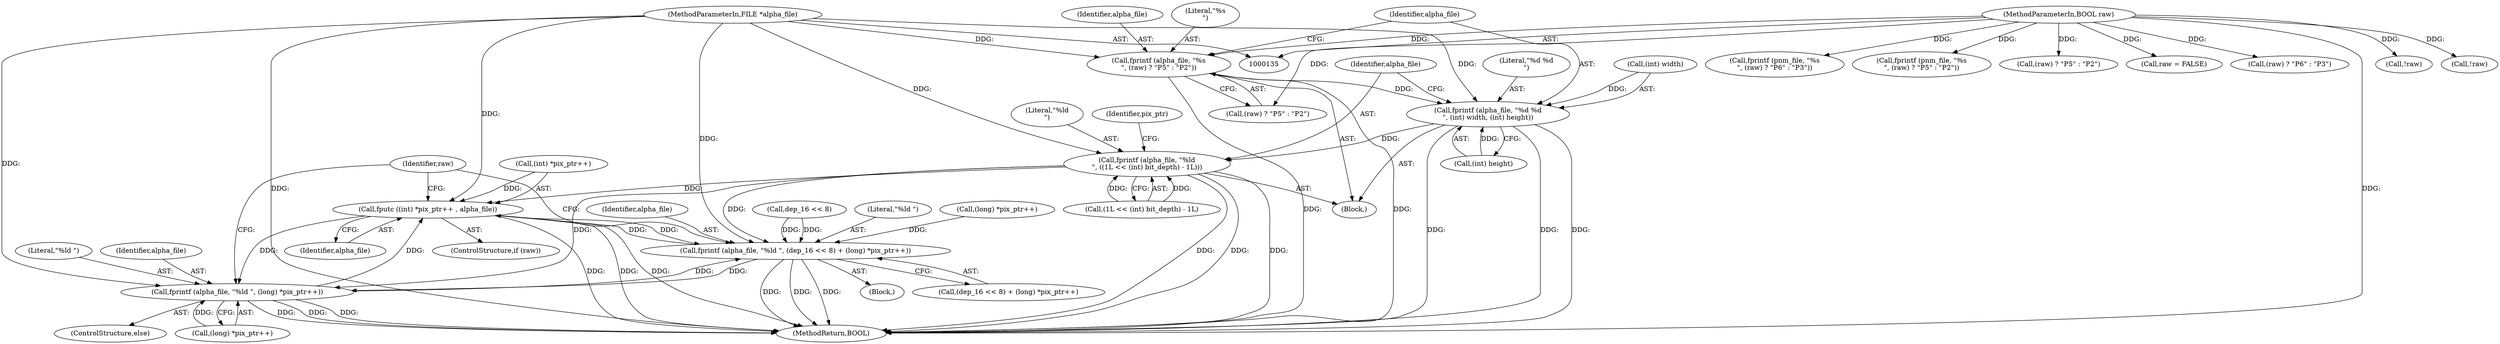 digraph "0_Android_9d4853418ab2f754c2b63e091c29c5529b8b86ca_157@API" {
"1000569" [label="(Call,fprintf (alpha_file, \"%s\n\", (raw) ? \"P5\" : \"P2\"))"];
"1000138" [label="(MethodParameterIn,FILE *alpha_file)"];
"1000139" [label="(MethodParameterIn,BOOL raw)"];
"1000576" [label="(Call,fprintf (alpha_file, \"%d %d\n\", (int) width, (int) height))"];
"1000585" [label="(Call,fprintf (alpha_file, \"%ld\n\", ((1L << (int) bit_depth) - 1L)))"];
"1000692" [label="(Call,fputc ((int) *pix_ptr++ , alpha_file))"];
"1000712" [label="(Call,fprintf (alpha_file, \"%ld \", (dep_16 << 8) + (long) *pix_ptr++))"];
"1000725" [label="(Call,fprintf (alpha_file, \"%ld \", (long) *pix_ptr++))"];
"1000138" [label="(MethodParameterIn,FILE *alpha_file)"];
"1000693" [label="(Call,(int) *pix_ptr++)"];
"1000532" [label="(Call,fprintf (pnm_file, \"%s\n\", (raw) ? \"P6\" : \"P3\"))"];
"1000690" [label="(ControlStructure,if (raw))"];
"1000496" [label="(Call,fprintf (pnm_file, \"%s\n\", (raw) ? \"P5\" : \"P2\"))"];
"1000727" [label="(Literal,\"%ld \")"];
"1000725" [label="(Call,fprintf (alpha_file, \"%ld \", (long) *pix_ptr++))"];
"1000499" [label="(Call,(raw) ? \"P5\" : \"P2\")"];
"1000719" [label="(Call,(long) *pix_ptr++)"];
"1000724" [label="(ControlStructure,else)"];
"1000712" [label="(Call,fprintf (alpha_file, \"%ld \", (dep_16 << 8) + (long) *pix_ptr++))"];
"1000577" [label="(Identifier,alpha_file)"];
"1000334" [label="(Call,raw = FALSE)"];
"1000692" [label="(Call,fputc ((int) *pix_ptr++ , alpha_file))"];
"1000535" [label="(Call,(raw) ? \"P6\" : \"P3\")"];
"1000713" [label="(Identifier,alpha_file)"];
"1000698" [label="(Identifier,alpha_file)"];
"1000704" [label="(Block,)"];
"1000714" [label="(Literal,\"%ld \")"];
"1000585" [label="(Call,fprintf (alpha_file, \"%ld\n\", ((1L << (int) bit_depth) - 1L)))"];
"1000569" [label="(Call,fprintf (alpha_file, \"%s\n\", (raw) ? \"P5\" : \"P2\"))"];
"1000571" [label="(Literal,\"%s\n\")"];
"1000576" [label="(Call,fprintf (alpha_file, \"%d %d\n\", (int) width, (int) height))"];
"1000572" [label="(Call,(raw) ? \"P5\" : \"P2\")"];
"1000775" [label="(MethodReturn,BOOL)"];
"1000582" [label="(Call,(int) height)"];
"1000588" [label="(Call,(1L << (int) bit_depth) - 1L)"];
"1000568" [label="(Block,)"];
"1000746" [label="(Call,!raw)"];
"1000587" [label="(Literal,\"%ld\n\")"];
"1000735" [label="(Identifier,raw)"];
"1000715" [label="(Call,(dep_16 << 8) + (long) *pix_ptr++)"];
"1000728" [label="(Call,(long) *pix_ptr++)"];
"1000726" [label="(Identifier,alpha_file)"];
"1000139" [label="(MethodParameterIn,BOOL raw)"];
"1000586" [label="(Identifier,alpha_file)"];
"1000596" [label="(Identifier,pix_ptr)"];
"1000716" [label="(Call,dep_16 << 8)"];
"1000578" [label="(Literal,\"%d %d\n\")"];
"1000579" [label="(Call,(int) width)"];
"1000570" [label="(Identifier,alpha_file)"];
"1000734" [label="(Call,!raw)"];
"1000569" -> "1000568"  [label="AST: "];
"1000569" -> "1000572"  [label="CFG: "];
"1000570" -> "1000569"  [label="AST: "];
"1000571" -> "1000569"  [label="AST: "];
"1000572" -> "1000569"  [label="AST: "];
"1000577" -> "1000569"  [label="CFG: "];
"1000569" -> "1000775"  [label="DDG: "];
"1000569" -> "1000775"  [label="DDG: "];
"1000138" -> "1000569"  [label="DDG: "];
"1000139" -> "1000569"  [label="DDG: "];
"1000569" -> "1000576"  [label="DDG: "];
"1000138" -> "1000135"  [label="AST: "];
"1000138" -> "1000775"  [label="DDG: "];
"1000138" -> "1000576"  [label="DDG: "];
"1000138" -> "1000585"  [label="DDG: "];
"1000138" -> "1000692"  [label="DDG: "];
"1000138" -> "1000712"  [label="DDG: "];
"1000138" -> "1000725"  [label="DDG: "];
"1000139" -> "1000135"  [label="AST: "];
"1000139" -> "1000775"  [label="DDG: "];
"1000139" -> "1000334"  [label="DDG: "];
"1000139" -> "1000496"  [label="DDG: "];
"1000139" -> "1000499"  [label="DDG: "];
"1000139" -> "1000532"  [label="DDG: "];
"1000139" -> "1000535"  [label="DDG: "];
"1000139" -> "1000572"  [label="DDG: "];
"1000139" -> "1000734"  [label="DDG: "];
"1000139" -> "1000746"  [label="DDG: "];
"1000576" -> "1000568"  [label="AST: "];
"1000576" -> "1000582"  [label="CFG: "];
"1000577" -> "1000576"  [label="AST: "];
"1000578" -> "1000576"  [label="AST: "];
"1000579" -> "1000576"  [label="AST: "];
"1000582" -> "1000576"  [label="AST: "];
"1000586" -> "1000576"  [label="CFG: "];
"1000576" -> "1000775"  [label="DDG: "];
"1000576" -> "1000775"  [label="DDG: "];
"1000576" -> "1000775"  [label="DDG: "];
"1000579" -> "1000576"  [label="DDG: "];
"1000582" -> "1000576"  [label="DDG: "];
"1000576" -> "1000585"  [label="DDG: "];
"1000585" -> "1000568"  [label="AST: "];
"1000585" -> "1000588"  [label="CFG: "];
"1000586" -> "1000585"  [label="AST: "];
"1000587" -> "1000585"  [label="AST: "];
"1000588" -> "1000585"  [label="AST: "];
"1000596" -> "1000585"  [label="CFG: "];
"1000585" -> "1000775"  [label="DDG: "];
"1000585" -> "1000775"  [label="DDG: "];
"1000585" -> "1000775"  [label="DDG: "];
"1000588" -> "1000585"  [label="DDG: "];
"1000588" -> "1000585"  [label="DDG: "];
"1000585" -> "1000692"  [label="DDG: "];
"1000585" -> "1000712"  [label="DDG: "];
"1000585" -> "1000725"  [label="DDG: "];
"1000692" -> "1000690"  [label="AST: "];
"1000692" -> "1000698"  [label="CFG: "];
"1000693" -> "1000692"  [label="AST: "];
"1000698" -> "1000692"  [label="AST: "];
"1000735" -> "1000692"  [label="CFG: "];
"1000692" -> "1000775"  [label="DDG: "];
"1000692" -> "1000775"  [label="DDG: "];
"1000692" -> "1000775"  [label="DDG: "];
"1000693" -> "1000692"  [label="DDG: "];
"1000712" -> "1000692"  [label="DDG: "];
"1000725" -> "1000692"  [label="DDG: "];
"1000692" -> "1000712"  [label="DDG: "];
"1000692" -> "1000725"  [label="DDG: "];
"1000712" -> "1000704"  [label="AST: "];
"1000712" -> "1000715"  [label="CFG: "];
"1000713" -> "1000712"  [label="AST: "];
"1000714" -> "1000712"  [label="AST: "];
"1000715" -> "1000712"  [label="AST: "];
"1000735" -> "1000712"  [label="CFG: "];
"1000712" -> "1000775"  [label="DDG: "];
"1000712" -> "1000775"  [label="DDG: "];
"1000712" -> "1000775"  [label="DDG: "];
"1000725" -> "1000712"  [label="DDG: "];
"1000716" -> "1000712"  [label="DDG: "];
"1000716" -> "1000712"  [label="DDG: "];
"1000719" -> "1000712"  [label="DDG: "];
"1000712" -> "1000725"  [label="DDG: "];
"1000725" -> "1000724"  [label="AST: "];
"1000725" -> "1000728"  [label="CFG: "];
"1000726" -> "1000725"  [label="AST: "];
"1000727" -> "1000725"  [label="AST: "];
"1000728" -> "1000725"  [label="AST: "];
"1000735" -> "1000725"  [label="CFG: "];
"1000725" -> "1000775"  [label="DDG: "];
"1000725" -> "1000775"  [label="DDG: "];
"1000725" -> "1000775"  [label="DDG: "];
"1000728" -> "1000725"  [label="DDG: "];
}
